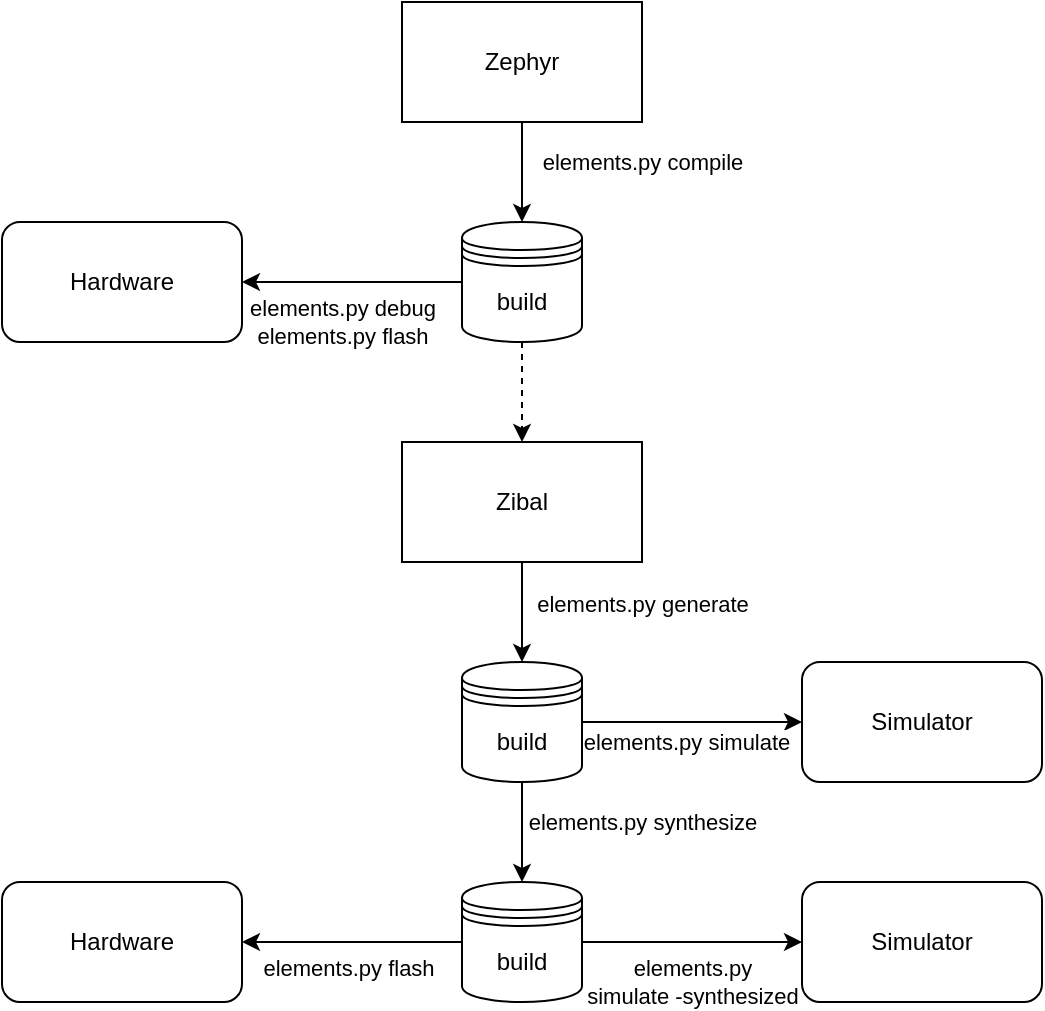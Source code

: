 <mxfile version="13.9.2" type="device"><diagram id="uZRgrKX0yTCX2x2h5HIn" name="Page-1"><mxGraphModel dx="1350" dy="804" grid="1" gridSize="10" guides="1" tooltips="1" connect="1" arrows="1" fold="1" page="1" pageScale="1" pageWidth="850" pageHeight="1100" math="0" shadow="0"><root><mxCell id="0"/><mxCell id="1" parent="0"/><mxCell id="Ju5SZnJrVJXSITmslyh0-6" style="edgeStyle=orthogonalEdgeStyle;rounded=0;orthogonalLoop=1;jettySize=auto;html=1;exitX=0.5;exitY=1;exitDx=0;exitDy=0;entryX=0.5;entryY=0;entryDx=0;entryDy=0;dashed=1;" parent="1" source="Ju5SZnJrVJXSITmslyh0-1" target="Ju5SZnJrVJXSITmslyh0-5" edge="1"><mxGeometry relative="1" as="geometry"/></mxCell><mxCell id="Ju5SZnJrVJXSITmslyh0-29" style="edgeStyle=orthogonalEdgeStyle;rounded=0;orthogonalLoop=1;jettySize=auto;html=1;exitX=0;exitY=0.5;exitDx=0;exitDy=0;entryX=1;entryY=0.5;entryDx=0;entryDy=0;" parent="1" source="Ju5SZnJrVJXSITmslyh0-1" target="Ju5SZnJrVJXSITmslyh0-25" edge="1"><mxGeometry relative="1" as="geometry"/></mxCell><mxCell id="Ju5SZnJrVJXSITmslyh0-30" value="&lt;div&gt;elements.py debug&lt;br&gt;elements.py flash&lt;br&gt;&lt;/div&gt;" style="edgeLabel;html=1;align=center;verticalAlign=middle;resizable=0;points=[];" parent="Ju5SZnJrVJXSITmslyh0-29" vertex="1" connectable="0"><mxGeometry x="0.279" relative="1" as="geometry"><mxPoint x="10.34" y="20" as="offset"/></mxGeometry></mxCell><mxCell id="Ju5SZnJrVJXSITmslyh0-1" value="build" style="shape=datastore;whiteSpace=wrap;html=1;" parent="1" vertex="1"><mxGeometry x="370" y="150" width="60" height="60" as="geometry"/></mxCell><mxCell id="Ju5SZnJrVJXSITmslyh0-3" style="edgeStyle=orthogonalEdgeStyle;rounded=0;orthogonalLoop=1;jettySize=auto;html=1;entryX=0.5;entryY=0;entryDx=0;entryDy=0;exitX=0.5;exitY=1;exitDx=0;exitDy=0;" parent="1" source="Ju5SZnJrVJXSITmslyh0-2" target="Ju5SZnJrVJXSITmslyh0-1" edge="1"><mxGeometry relative="1" as="geometry"><Array as="points"><mxPoint x="400" y="150"/><mxPoint x="400" y="150"/></Array></mxGeometry></mxCell><mxCell id="Ju5SZnJrVJXSITmslyh0-4" value="&lt;div&gt;elements.py compile&lt;/div&gt;" style="edgeLabel;html=1;align=center;verticalAlign=middle;resizable=0;points=[];" parent="Ju5SZnJrVJXSITmslyh0-3" vertex="1" connectable="0"><mxGeometry x="-0.178" relative="1" as="geometry"><mxPoint x="59.99" y="-0.57" as="offset"/></mxGeometry></mxCell><mxCell id="Ju5SZnJrVJXSITmslyh0-2" value="Zephyr" style="rounded=0;whiteSpace=wrap;html=1;" parent="1" vertex="1"><mxGeometry x="340" y="40" width="120" height="60" as="geometry"/></mxCell><mxCell id="Ju5SZnJrVJXSITmslyh0-7" style="edgeStyle=orthogonalEdgeStyle;rounded=0;orthogonalLoop=1;jettySize=auto;html=1;exitX=0.5;exitY=1;exitDx=0;exitDy=0;entryX=0.5;entryY=0;entryDx=0;entryDy=0;" parent="1" source="Ju5SZnJrVJXSITmslyh0-5" target="Ju5SZnJrVJXSITmslyh0-12" edge="1"><mxGeometry relative="1" as="geometry"/></mxCell><mxCell id="Ju5SZnJrVJXSITmslyh0-8" value="&lt;div&gt;elements.py generate&lt;br&gt;&lt;/div&gt;" style="edgeLabel;html=1;align=center;verticalAlign=middle;resizable=0;points=[];" parent="Ju5SZnJrVJXSITmslyh0-7" vertex="1" connectable="0"><mxGeometry x="-0.388" relative="1" as="geometry"><mxPoint x="60" y="5.0" as="offset"/></mxGeometry></mxCell><mxCell id="Ju5SZnJrVJXSITmslyh0-5" value="&lt;div&gt;Zibal&lt;/div&gt;" style="rounded=0;whiteSpace=wrap;html=1;" parent="1" vertex="1"><mxGeometry x="340" y="260" width="120" height="60" as="geometry"/></mxCell><mxCell id="Ju5SZnJrVJXSITmslyh0-9" value="&lt;div&gt;Simulator&lt;/div&gt;" style="rounded=1;whiteSpace=wrap;html=1;" parent="1" vertex="1"><mxGeometry x="540" y="370" width="120" height="60" as="geometry"/></mxCell><mxCell id="Ju5SZnJrVJXSITmslyh0-14" style="edgeStyle=orthogonalEdgeStyle;rounded=0;orthogonalLoop=1;jettySize=auto;html=1;exitX=1;exitY=0.5;exitDx=0;exitDy=0;entryX=0;entryY=0.5;entryDx=0;entryDy=0;" parent="1" source="Ju5SZnJrVJXSITmslyh0-12" target="Ju5SZnJrVJXSITmslyh0-9" edge="1"><mxGeometry relative="1" as="geometry"/></mxCell><mxCell id="Ju5SZnJrVJXSITmslyh0-15" value="elements.py simulate" style="edgeLabel;html=1;align=center;verticalAlign=middle;resizable=0;points=[];" parent="Ju5SZnJrVJXSITmslyh0-14" vertex="1" connectable="0"><mxGeometry x="-0.224" y="1" relative="1" as="geometry"><mxPoint x="9.66" y="11" as="offset"/></mxGeometry></mxCell><mxCell id="Ju5SZnJrVJXSITmslyh0-20" style="edgeStyle=orthogonalEdgeStyle;rounded=0;orthogonalLoop=1;jettySize=auto;html=1;exitX=0.5;exitY=1;exitDx=0;exitDy=0;entryX=0.5;entryY=0;entryDx=0;entryDy=0;" parent="1" source="Ju5SZnJrVJXSITmslyh0-12" target="Ju5SZnJrVJXSITmslyh0-19" edge="1"><mxGeometry relative="1" as="geometry"/></mxCell><mxCell id="Ju5SZnJrVJXSITmslyh0-21" value="&lt;div&gt;elements.py synthesize&lt;/div&gt;" style="edgeLabel;html=1;align=center;verticalAlign=middle;resizable=0;points=[];" parent="Ju5SZnJrVJXSITmslyh0-20" vertex="1" connectable="0"><mxGeometry x="-0.366" relative="1" as="geometry"><mxPoint x="60" y="4.0" as="offset"/></mxGeometry></mxCell><mxCell id="Ju5SZnJrVJXSITmslyh0-12" value="build" style="shape=datastore;whiteSpace=wrap;html=1;" parent="1" vertex="1"><mxGeometry x="370" y="370" width="60" height="60" as="geometry"/></mxCell><mxCell id="Ju5SZnJrVJXSITmslyh0-23" style="edgeStyle=orthogonalEdgeStyle;rounded=0;orthogonalLoop=1;jettySize=auto;html=1;exitX=1;exitY=0.5;exitDx=0;exitDy=0;entryX=0;entryY=0.5;entryDx=0;entryDy=0;" parent="1" source="Ju5SZnJrVJXSITmslyh0-19" target="Ju5SZnJrVJXSITmslyh0-22" edge="1"><mxGeometry relative="1" as="geometry"><mxPoint x="558" y="514" as="targetPoint"/></mxGeometry></mxCell><mxCell id="Ju5SZnJrVJXSITmslyh0-24" value="&lt;div&gt;elements.py&lt;/div&gt;&lt;div&gt;simulate -synthesized&lt;br&gt;&lt;/div&gt;" style="edgeLabel;html=1;align=center;verticalAlign=middle;resizable=0;points=[];" parent="Ju5SZnJrVJXSITmslyh0-23" vertex="1" connectable="0"><mxGeometry x="-0.166" y="-1" relative="1" as="geometry"><mxPoint x="9.2" y="19" as="offset"/></mxGeometry></mxCell><mxCell id="Ju5SZnJrVJXSITmslyh0-27" style="edgeStyle=orthogonalEdgeStyle;rounded=0;orthogonalLoop=1;jettySize=auto;html=1;exitX=0;exitY=0.5;exitDx=0;exitDy=0;entryX=1;entryY=0.5;entryDx=0;entryDy=0;" parent="1" source="Ju5SZnJrVJXSITmslyh0-19" target="Ju5SZnJrVJXSITmslyh0-26" edge="1"><mxGeometry relative="1" as="geometry"/></mxCell><mxCell id="Ju5SZnJrVJXSITmslyh0-28" value="&lt;div&gt;elements.py flash&lt;/div&gt;&lt;div&gt;&lt;br&gt;&lt;/div&gt;" style="edgeLabel;html=1;align=center;verticalAlign=middle;resizable=0;points=[];" parent="Ju5SZnJrVJXSITmslyh0-27" vertex="1" connectable="0"><mxGeometry x="0.375" relative="1" as="geometry"><mxPoint x="18.57" y="20" as="offset"/></mxGeometry></mxCell><mxCell id="Ju5SZnJrVJXSITmslyh0-19" value="build" style="shape=datastore;whiteSpace=wrap;html=1;" parent="1" vertex="1"><mxGeometry x="370" y="480" width="60" height="60" as="geometry"/></mxCell><mxCell id="Ju5SZnJrVJXSITmslyh0-22" value="&lt;div&gt;Simulator&lt;/div&gt;" style="rounded=1;whiteSpace=wrap;html=1;" parent="1" vertex="1"><mxGeometry x="540" y="480" width="120" height="60" as="geometry"/></mxCell><mxCell id="Ju5SZnJrVJXSITmslyh0-25" value="Hardware" style="rounded=1;whiteSpace=wrap;html=1;" parent="1" vertex="1"><mxGeometry x="140" y="150" width="120" height="60" as="geometry"/></mxCell><mxCell id="Ju5SZnJrVJXSITmslyh0-26" value="Hardware" style="rounded=1;whiteSpace=wrap;html=1;" parent="1" vertex="1"><mxGeometry x="140" y="480" width="120" height="60" as="geometry"/></mxCell></root></mxGraphModel></diagram></mxfile>